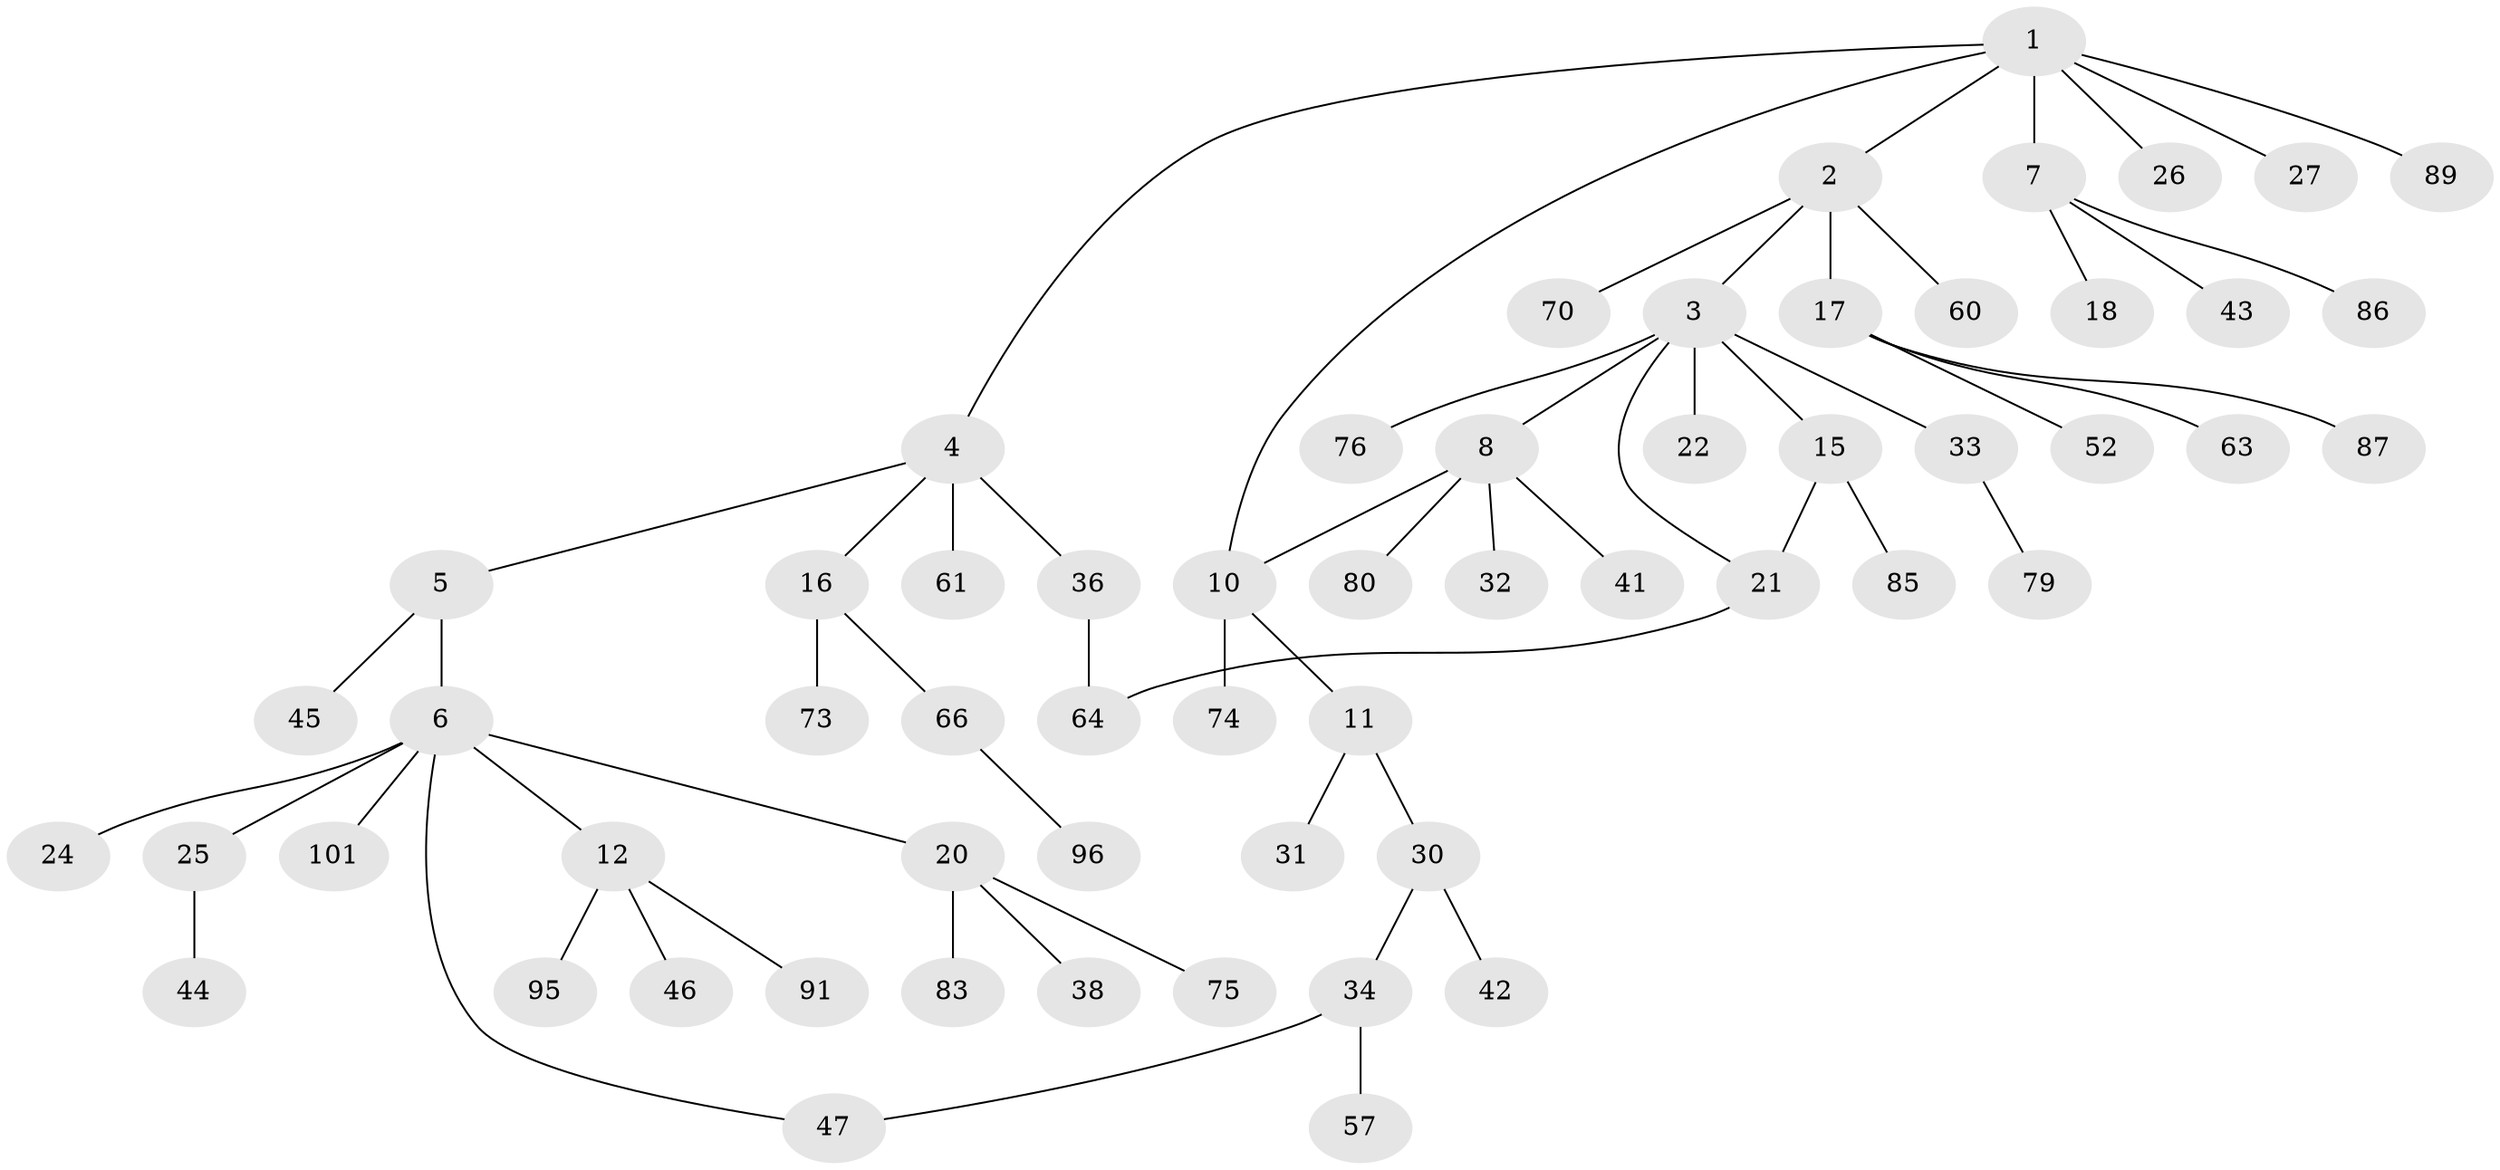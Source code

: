 // original degree distribution, {7: 0.01694915254237288, 5: 0.025423728813559324, 3: 0.13559322033898305, 6: 0.01694915254237288, 4: 0.059322033898305086, 1: 0.4322033898305085, 2: 0.3135593220338983}
// Generated by graph-tools (version 1.1) at 2025/13/03/09/25 04:13:34]
// undirected, 59 vertices, 62 edges
graph export_dot {
graph [start="1"]
  node [color=gray90,style=filled];
  1;
  2;
  3;
  4;
  5;
  6 [super="+14"];
  7 [super="+9+100+88"];
  8 [super="+13"];
  10 [super="+39+19"];
  11 [super="+28"];
  12 [super="+23"];
  15;
  16 [super="+59+35+68"];
  17 [super="+40+37+67"];
  18;
  20 [super="+51"];
  21 [super="+29+58"];
  22 [super="+98"];
  24;
  25 [super="+111"];
  26 [super="+55+108"];
  27;
  30 [super="+50"];
  31 [super="+113"];
  32;
  33 [super="+77"];
  34 [super="+72"];
  36 [super="+56"];
  38 [super="+48+82"];
  41 [super="+69"];
  42 [super="+84"];
  43 [super="+53"];
  44;
  45 [super="+54"];
  46 [super="+103"];
  47 [super="+116"];
  52 [super="+110"];
  57;
  60 [super="+71"];
  61 [super="+92"];
  63 [super="+65"];
  64;
  66;
  70;
  73;
  74 [super="+78"];
  75;
  76 [super="+105"];
  79 [super="+107"];
  80;
  83 [super="+117"];
  85 [super="+97+114"];
  86;
  87;
  89;
  91;
  95;
  96 [super="+112"];
  101;
  1 -- 2;
  1 -- 4;
  1 -- 7;
  1 -- 10;
  1 -- 26;
  1 -- 27;
  1 -- 89;
  2 -- 3;
  2 -- 17;
  2 -- 60;
  2 -- 70;
  3 -- 8;
  3 -- 15;
  3 -- 22;
  3 -- 33;
  3 -- 76;
  3 -- 21;
  4 -- 5;
  4 -- 16;
  4 -- 36;
  4 -- 61;
  5 -- 6;
  5 -- 45;
  6 -- 12;
  6 -- 24;
  6 -- 25;
  6 -- 101;
  6 -- 20;
  6 -- 47;
  7 -- 18;
  7 -- 43;
  7 -- 86;
  8 -- 32;
  8 -- 80;
  8 -- 41;
  8 -- 10;
  10 -- 11;
  10 -- 74;
  11 -- 30;
  11 -- 31;
  12 -- 46;
  12 -- 91;
  12 -- 95;
  15 -- 21;
  15 -- 85;
  16 -- 66;
  16 -- 73;
  17 -- 52;
  17 -- 87;
  17 -- 63;
  20 -- 38;
  20 -- 83;
  20 -- 75;
  21 -- 64;
  25 -- 44;
  30 -- 34;
  30 -- 42;
  33 -- 79;
  34 -- 57;
  34 -- 47;
  36 -- 64;
  66 -- 96;
}
